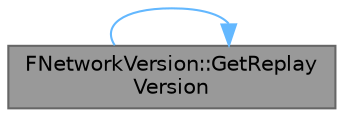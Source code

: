digraph "FNetworkVersion::GetReplayVersion"
{
 // INTERACTIVE_SVG=YES
 // LATEX_PDF_SIZE
  bgcolor="transparent";
  edge [fontname=Helvetica,fontsize=10,labelfontname=Helvetica,labelfontsize=10];
  node [fontname=Helvetica,fontsize=10,shape=box,height=0.2,width=0.4];
  rankdir="LR";
  Node1 [id="Node000001",label="FNetworkVersion::GetReplay\lVersion",height=0.2,width=0.4,color="gray40", fillcolor="grey60", style="filled", fontcolor="black",tooltip="Generates a special struct that contains information to send to replay server."];
  Node1 -> Node1 [id="edge1_Node000001_Node000001",color="steelblue1",style="solid",tooltip=" "];
}
